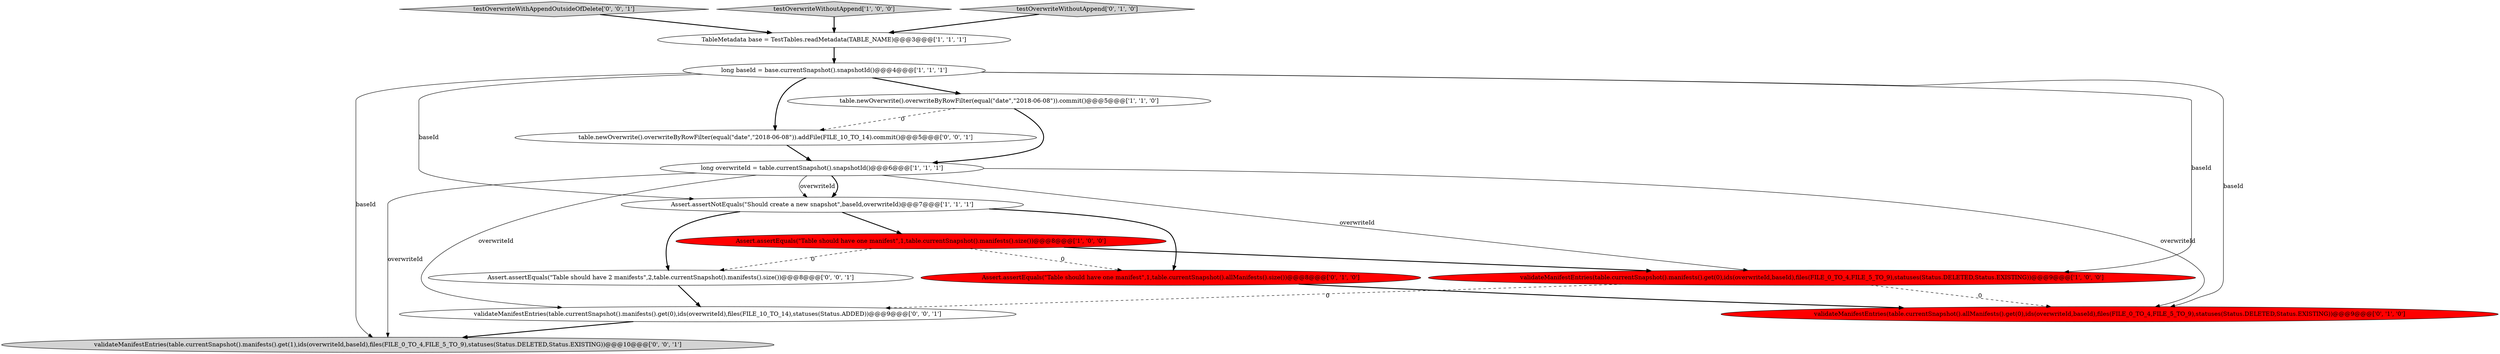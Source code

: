 digraph {
2 [style = filled, label = "Assert.assertEquals(\"Table should have one manifest\",1,table.currentSnapshot().manifests().size())@@@8@@@['1', '0', '0']", fillcolor = red, shape = ellipse image = "AAA1AAABBB1BBB"];
9 [style = filled, label = "Assert.assertEquals(\"Table should have one manifest\",1,table.currentSnapshot().allManifests().size())@@@8@@@['0', '1', '0']", fillcolor = red, shape = ellipse image = "AAA1AAABBB2BBB"];
5 [style = filled, label = "validateManifestEntries(table.currentSnapshot().manifests().get(0),ids(overwriteId,baseId),files(FILE_0_TO_4,FILE_5_TO_9),statuses(Status.DELETED,Status.EXISTING))@@@9@@@['1', '0', '0']", fillcolor = red, shape = ellipse image = "AAA1AAABBB1BBB"];
4 [style = filled, label = "Assert.assertNotEquals(\"Should create a new snapshot\",baseId,overwriteId)@@@7@@@['1', '1', '1']", fillcolor = white, shape = ellipse image = "AAA0AAABBB1BBB"];
1 [style = filled, label = "long overwriteId = table.currentSnapshot().snapshotId()@@@6@@@['1', '1', '1']", fillcolor = white, shape = ellipse image = "AAA0AAABBB1BBB"];
10 [style = filled, label = "validateManifestEntries(table.currentSnapshot().allManifests().get(0),ids(overwriteId,baseId),files(FILE_0_TO_4,FILE_5_TO_9),statuses(Status.DELETED,Status.EXISTING))@@@9@@@['0', '1', '0']", fillcolor = red, shape = ellipse image = "AAA1AAABBB2BBB"];
0 [style = filled, label = "TableMetadata base = TestTables.readMetadata(TABLE_NAME)@@@3@@@['1', '1', '1']", fillcolor = white, shape = ellipse image = "AAA0AAABBB1BBB"];
12 [style = filled, label = "validateManifestEntries(table.currentSnapshot().manifests().get(1),ids(overwriteId,baseId),files(FILE_0_TO_4,FILE_5_TO_9),statuses(Status.DELETED,Status.EXISTING))@@@10@@@['0', '0', '1']", fillcolor = lightgray, shape = ellipse image = "AAA0AAABBB3BBB"];
14 [style = filled, label = "table.newOverwrite().overwriteByRowFilter(equal(\"date\",\"2018-06-08\")).addFile(FILE_10_TO_14).commit()@@@5@@@['0', '0', '1']", fillcolor = white, shape = ellipse image = "AAA0AAABBB3BBB"];
3 [style = filled, label = "long baseId = base.currentSnapshot().snapshotId()@@@4@@@['1', '1', '1']", fillcolor = white, shape = ellipse image = "AAA0AAABBB1BBB"];
15 [style = filled, label = "Assert.assertEquals(\"Table should have 2 manifests\",2,table.currentSnapshot().manifests().size())@@@8@@@['0', '0', '1']", fillcolor = white, shape = ellipse image = "AAA0AAABBB3BBB"];
7 [style = filled, label = "table.newOverwrite().overwriteByRowFilter(equal(\"date\",\"2018-06-08\")).commit()@@@5@@@['1', '1', '0']", fillcolor = white, shape = ellipse image = "AAA0AAABBB1BBB"];
13 [style = filled, label = "testOverwriteWithAppendOutsideOfDelete['0', '0', '1']", fillcolor = lightgray, shape = diamond image = "AAA0AAABBB3BBB"];
6 [style = filled, label = "testOverwriteWithoutAppend['1', '0', '0']", fillcolor = lightgray, shape = diamond image = "AAA0AAABBB1BBB"];
8 [style = filled, label = "testOverwriteWithoutAppend['0', '1', '0']", fillcolor = lightgray, shape = diamond image = "AAA0AAABBB2BBB"];
11 [style = filled, label = "validateManifestEntries(table.currentSnapshot().manifests().get(0),ids(overwriteId),files(FILE_10_TO_14),statuses(Status.ADDED))@@@9@@@['0', '0', '1']", fillcolor = white, shape = ellipse image = "AAA0AAABBB3BBB"];
0->3 [style = bold, label=""];
4->9 [style = bold, label=""];
1->11 [style = solid, label="overwriteId"];
1->4 [style = bold, label=""];
2->5 [style = bold, label=""];
7->1 [style = bold, label=""];
3->10 [style = solid, label="baseId"];
7->14 [style = dashed, label="0"];
1->10 [style = solid, label="overwriteId"];
3->14 [style = bold, label=""];
4->15 [style = bold, label=""];
1->12 [style = solid, label="overwriteId"];
11->12 [style = bold, label=""];
6->0 [style = bold, label=""];
4->2 [style = bold, label=""];
9->10 [style = bold, label=""];
14->1 [style = bold, label=""];
2->15 [style = dashed, label="0"];
8->0 [style = bold, label=""];
3->4 [style = solid, label="baseId"];
1->4 [style = solid, label="overwriteId"];
15->11 [style = bold, label=""];
5->10 [style = dashed, label="0"];
3->7 [style = bold, label=""];
5->11 [style = dashed, label="0"];
2->9 [style = dashed, label="0"];
3->12 [style = solid, label="baseId"];
1->5 [style = solid, label="overwriteId"];
3->5 [style = solid, label="baseId"];
13->0 [style = bold, label=""];
}
